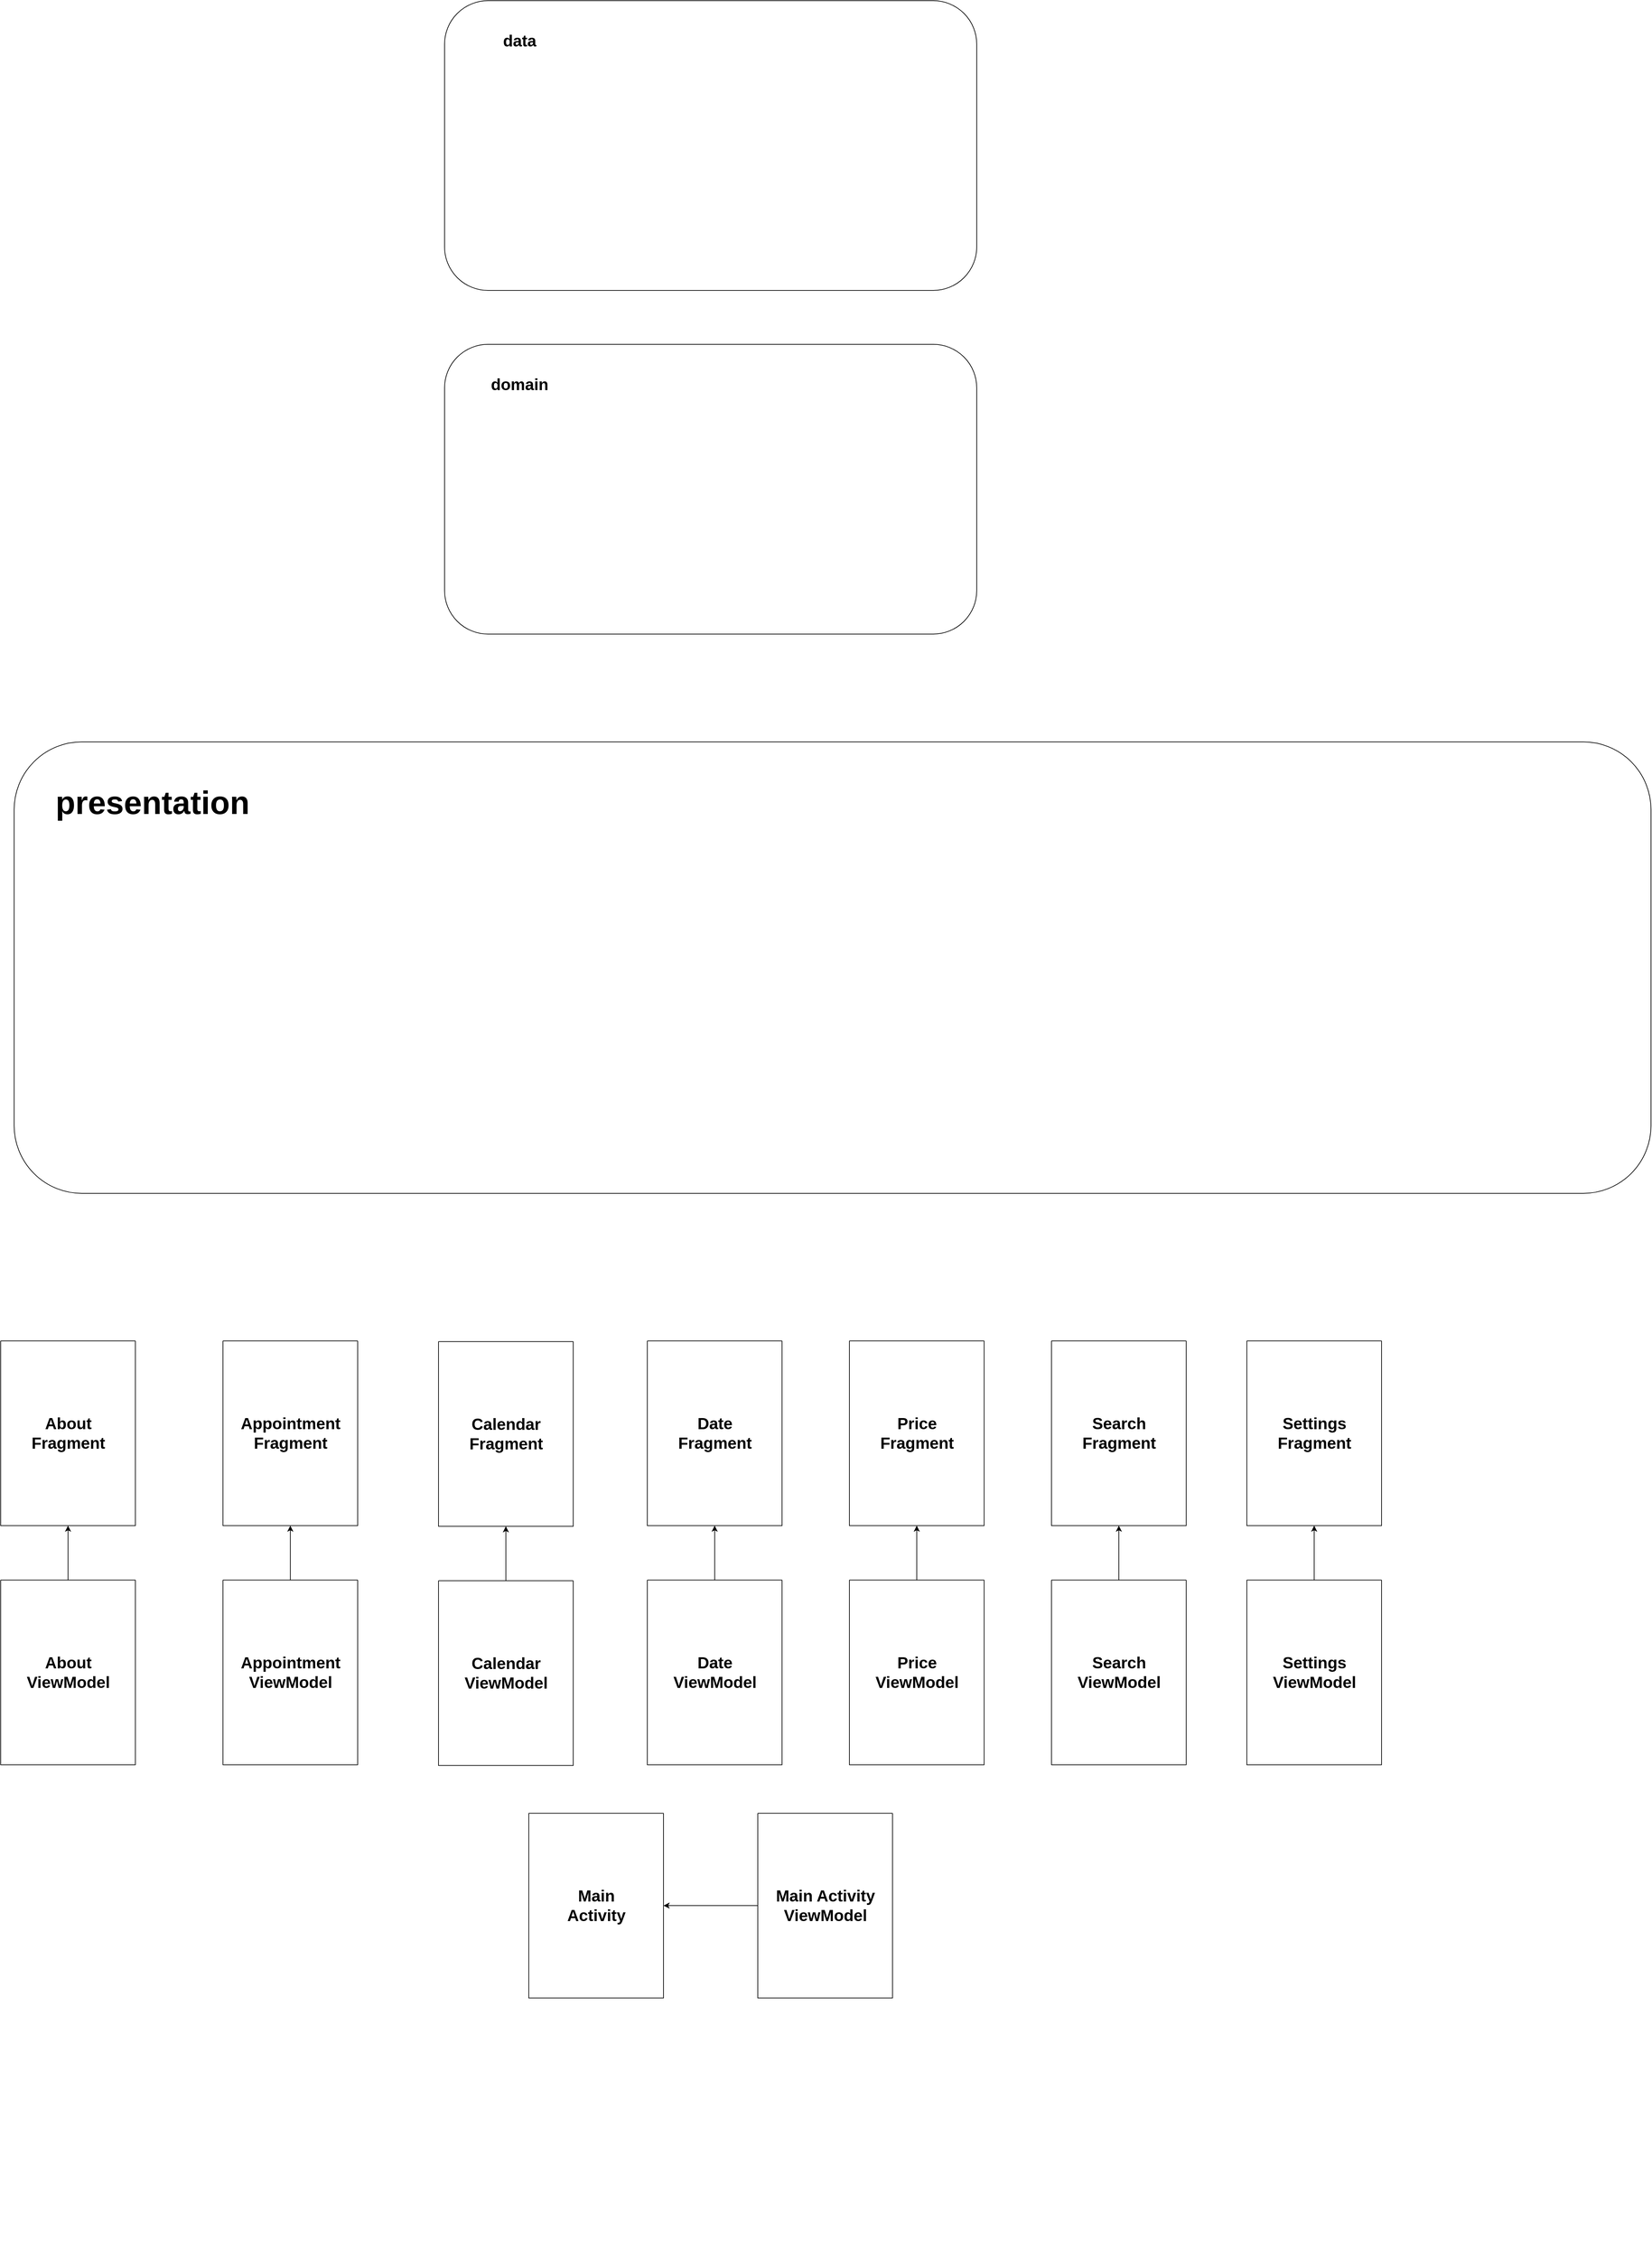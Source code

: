 <mxfile version="20.8.5" type="github">
  <diagram id="-fB192dCxYrc6BMrNV2s" name="Страница 1">
    <mxGraphModel dx="3503" dy="2761" grid="1" gridSize="10" guides="1" tooltips="1" connect="1" arrows="1" fold="1" page="1" pageScale="1" pageWidth="827" pageHeight="1169" math="0" shadow="0">
      <root>
        <mxCell id="0" />
        <mxCell id="1" parent="0" />
        <mxCell id="4gGjTpzzvBJ2QWFjTk4x-12" value="" style="rounded=1;whiteSpace=wrap;html=1;" vertex="1" parent="1">
          <mxGeometry x="19" y="-310" width="790" height="430" as="geometry" />
        </mxCell>
        <mxCell id="4gGjTpzzvBJ2QWFjTk4x-14" value="domain" style="text;strokeColor=none;fillColor=none;html=1;fontSize=24;fontStyle=1;verticalAlign=middle;align=center;" vertex="1" parent="1">
          <mxGeometry x="80" y="-270" width="100" height="40" as="geometry" />
        </mxCell>
        <mxCell id="4gGjTpzzvBJ2QWFjTk4x-15" value="" style="rounded=1;whiteSpace=wrap;html=1;" vertex="1" parent="1">
          <mxGeometry x="19" y="-820" width="790" height="430" as="geometry" />
        </mxCell>
        <mxCell id="4gGjTpzzvBJ2QWFjTk4x-16" value="data" style="text;strokeColor=none;fillColor=none;html=1;fontSize=24;fontStyle=1;verticalAlign=middle;align=center;" vertex="1" parent="1">
          <mxGeometry x="80" y="-780" width="100" height="40" as="geometry" />
        </mxCell>
        <mxCell id="4gGjTpzzvBJ2QWFjTk4x-28" value="" style="rounded=1;whiteSpace=wrap;html=1;" vertex="1" parent="1">
          <mxGeometry x="-620" y="280" width="2430" height="670" as="geometry" />
        </mxCell>
        <mxCell id="4gGjTpzzvBJ2QWFjTk4x-29" value="presentation" style="text;strokeColor=none;fillColor=none;html=1;fontSize=48;fontStyle=1;verticalAlign=middle;align=center;strokeWidth=3;" vertex="1" parent="1">
          <mxGeometry x="-500" y="350" width="170" height="40" as="geometry" />
        </mxCell>
        <mxCell id="4gGjTpzzvBJ2QWFjTk4x-31" value="" style="swimlane;startSize=0;" vertex="1" parent="1">
          <mxGeometry x="10" y="1170" width="200" height="274.074" as="geometry" />
        </mxCell>
        <mxCell id="4gGjTpzzvBJ2QWFjTk4x-93" value="Calendar&lt;br&gt;Fragment" style="text;strokeColor=none;fillColor=none;html=1;fontSize=24;fontStyle=1;verticalAlign=middle;align=center;strokeWidth=3;" vertex="1" parent="4gGjTpzzvBJ2QWFjTk4x-31">
          <mxGeometry x="50" y="117.04" width="100" height="40" as="geometry" />
        </mxCell>
        <mxCell id="4gGjTpzzvBJ2QWFjTk4x-82" style="edgeStyle=orthogonalEdgeStyle;rounded=0;orthogonalLoop=1;jettySize=auto;html=1;entryX=0.5;entryY=1;entryDx=0;entryDy=0;fontSize=48;" edge="1" parent="1" source="4gGjTpzzvBJ2QWFjTk4x-44" target="4gGjTpzzvBJ2QWFjTk4x-31">
          <mxGeometry relative="1" as="geometry" />
        </mxCell>
        <mxCell id="4gGjTpzzvBJ2QWFjTk4x-44" value="" style="swimlane;startSize=0;" vertex="1" parent="1">
          <mxGeometry x="10" y="1524.926" width="200" height="274.074" as="geometry" />
        </mxCell>
        <mxCell id="4gGjTpzzvBJ2QWFjTk4x-94" value="Calendar&lt;br&gt;ViewModel" style="text;strokeColor=none;fillColor=none;html=1;fontSize=24;fontStyle=1;verticalAlign=middle;align=center;strokeWidth=3;" vertex="1" parent="1">
          <mxGeometry x="60" y="1641.96" width="100" height="40" as="geometry" />
        </mxCell>
        <mxCell id="4gGjTpzzvBJ2QWFjTk4x-100" value="" style="swimlane;startSize=0;" vertex="1" parent="1">
          <mxGeometry x="-310" y="1169" width="200" height="274.074" as="geometry" />
        </mxCell>
        <mxCell id="4gGjTpzzvBJ2QWFjTk4x-101" value="Appointment&lt;br&gt;Fragment" style="text;strokeColor=none;fillColor=none;html=1;fontSize=24;fontStyle=1;verticalAlign=middle;align=center;strokeWidth=3;" vertex="1" parent="4gGjTpzzvBJ2QWFjTk4x-100">
          <mxGeometry x="50" y="117.04" width="100" height="40" as="geometry" />
        </mxCell>
        <mxCell id="4gGjTpzzvBJ2QWFjTk4x-102" style="edgeStyle=orthogonalEdgeStyle;rounded=0;orthogonalLoop=1;jettySize=auto;html=1;entryX=0.5;entryY=1;entryDx=0;entryDy=0;fontSize=48;" edge="1" source="4gGjTpzzvBJ2QWFjTk4x-103" target="4gGjTpzzvBJ2QWFjTk4x-100" parent="1">
          <mxGeometry relative="1" as="geometry" />
        </mxCell>
        <mxCell id="4gGjTpzzvBJ2QWFjTk4x-103" value="" style="swimlane;startSize=0;" vertex="1" parent="1">
          <mxGeometry x="-310" y="1523.926" width="200" height="274.074" as="geometry" />
        </mxCell>
        <mxCell id="4gGjTpzzvBJ2QWFjTk4x-104" value="Appointment&lt;br&gt;ViewModel" style="text;strokeColor=none;fillColor=none;html=1;fontSize=24;fontStyle=1;verticalAlign=middle;align=center;strokeWidth=3;" vertex="1" parent="1">
          <mxGeometry x="-260" y="1640.96" width="100" height="40" as="geometry" />
        </mxCell>
        <mxCell id="4gGjTpzzvBJ2QWFjTk4x-105" value="" style="swimlane;startSize=0;" vertex="1" parent="1">
          <mxGeometry x="320" y="1169" width="200" height="274.074" as="geometry" />
        </mxCell>
        <mxCell id="4gGjTpzzvBJ2QWFjTk4x-106" value="Date&lt;br&gt;Fragment" style="text;strokeColor=none;fillColor=none;html=1;fontSize=24;fontStyle=1;verticalAlign=middle;align=center;strokeWidth=3;" vertex="1" parent="4gGjTpzzvBJ2QWFjTk4x-105">
          <mxGeometry x="50" y="117.04" width="100" height="40" as="geometry" />
        </mxCell>
        <mxCell id="4gGjTpzzvBJ2QWFjTk4x-107" style="edgeStyle=orthogonalEdgeStyle;rounded=0;orthogonalLoop=1;jettySize=auto;html=1;entryX=0.5;entryY=1;entryDx=0;entryDy=0;fontSize=48;" edge="1" source="4gGjTpzzvBJ2QWFjTk4x-108" target="4gGjTpzzvBJ2QWFjTk4x-105" parent="1">
          <mxGeometry relative="1" as="geometry" />
        </mxCell>
        <mxCell id="4gGjTpzzvBJ2QWFjTk4x-108" value="" style="swimlane;startSize=0;" vertex="1" parent="1">
          <mxGeometry x="320" y="1523.926" width="200" height="274.074" as="geometry" />
        </mxCell>
        <mxCell id="4gGjTpzzvBJ2QWFjTk4x-109" value="Date&lt;br&gt;ViewModel" style="text;strokeColor=none;fillColor=none;html=1;fontSize=24;fontStyle=1;verticalAlign=middle;align=center;strokeWidth=3;" vertex="1" parent="1">
          <mxGeometry x="370" y="1640.96" width="100" height="40" as="geometry" />
        </mxCell>
        <mxCell id="4gGjTpzzvBJ2QWFjTk4x-110" value="" style="swimlane;startSize=0;" vertex="1" parent="1">
          <mxGeometry x="620" y="1169" width="200" height="274.074" as="geometry" />
        </mxCell>
        <mxCell id="4gGjTpzzvBJ2QWFjTk4x-111" value="Price&lt;br&gt;Fragment" style="text;strokeColor=none;fillColor=none;html=1;fontSize=24;fontStyle=1;verticalAlign=middle;align=center;strokeWidth=3;" vertex="1" parent="4gGjTpzzvBJ2QWFjTk4x-110">
          <mxGeometry x="50" y="117.04" width="100" height="40" as="geometry" />
        </mxCell>
        <mxCell id="4gGjTpzzvBJ2QWFjTk4x-112" style="edgeStyle=orthogonalEdgeStyle;rounded=0;orthogonalLoop=1;jettySize=auto;html=1;entryX=0.5;entryY=1;entryDx=0;entryDy=0;fontSize=48;" edge="1" source="4gGjTpzzvBJ2QWFjTk4x-113" target="4gGjTpzzvBJ2QWFjTk4x-110" parent="1">
          <mxGeometry relative="1" as="geometry" />
        </mxCell>
        <mxCell id="4gGjTpzzvBJ2QWFjTk4x-113" value="" style="swimlane;startSize=0;" vertex="1" parent="1">
          <mxGeometry x="620" y="1523.926" width="200" height="274.074" as="geometry" />
        </mxCell>
        <mxCell id="4gGjTpzzvBJ2QWFjTk4x-114" value="Price&lt;br&gt;ViewModel" style="text;strokeColor=none;fillColor=none;html=1;fontSize=24;fontStyle=1;verticalAlign=middle;align=center;strokeWidth=3;" vertex="1" parent="1">
          <mxGeometry x="670" y="1640.96" width="100" height="40" as="geometry" />
        </mxCell>
        <mxCell id="4gGjTpzzvBJ2QWFjTk4x-115" value="" style="swimlane;startSize=0;" vertex="1" parent="1">
          <mxGeometry x="920" y="1169" width="200" height="274.074" as="geometry" />
        </mxCell>
        <mxCell id="4gGjTpzzvBJ2QWFjTk4x-116" value="Search&lt;br&gt;Fragment" style="text;strokeColor=none;fillColor=none;html=1;fontSize=24;fontStyle=1;verticalAlign=middle;align=center;strokeWidth=3;" vertex="1" parent="4gGjTpzzvBJ2QWFjTk4x-115">
          <mxGeometry x="50" y="117.04" width="100" height="40" as="geometry" />
        </mxCell>
        <mxCell id="4gGjTpzzvBJ2QWFjTk4x-117" style="edgeStyle=orthogonalEdgeStyle;rounded=0;orthogonalLoop=1;jettySize=auto;html=1;entryX=0.5;entryY=1;entryDx=0;entryDy=0;fontSize=48;" edge="1" source="4gGjTpzzvBJ2QWFjTk4x-118" target="4gGjTpzzvBJ2QWFjTk4x-115" parent="1">
          <mxGeometry relative="1" as="geometry" />
        </mxCell>
        <mxCell id="4gGjTpzzvBJ2QWFjTk4x-118" value="" style="swimlane;startSize=0;" vertex="1" parent="1">
          <mxGeometry x="920" y="1523.926" width="200" height="274.074" as="geometry" />
        </mxCell>
        <mxCell id="4gGjTpzzvBJ2QWFjTk4x-119" value="Search&lt;br&gt;ViewModel" style="text;strokeColor=none;fillColor=none;html=1;fontSize=24;fontStyle=1;verticalAlign=middle;align=center;strokeWidth=3;" vertex="1" parent="1">
          <mxGeometry x="970" y="1640.96" width="100" height="40" as="geometry" />
        </mxCell>
        <mxCell id="4gGjTpzzvBJ2QWFjTk4x-120" value="" style="swimlane;startSize=0;" vertex="1" parent="1">
          <mxGeometry x="1210" y="1169" width="200" height="274.074" as="geometry" />
        </mxCell>
        <mxCell id="4gGjTpzzvBJ2QWFjTk4x-121" value="Settings&lt;br&gt;Fragment" style="text;strokeColor=none;fillColor=none;html=1;fontSize=24;fontStyle=1;verticalAlign=middle;align=center;strokeWidth=3;" vertex="1" parent="4gGjTpzzvBJ2QWFjTk4x-120">
          <mxGeometry x="50" y="117.04" width="100" height="40" as="geometry" />
        </mxCell>
        <mxCell id="4gGjTpzzvBJ2QWFjTk4x-122" style="edgeStyle=orthogonalEdgeStyle;rounded=0;orthogonalLoop=1;jettySize=auto;html=1;entryX=0.5;entryY=1;entryDx=0;entryDy=0;fontSize=48;" edge="1" source="4gGjTpzzvBJ2QWFjTk4x-123" target="4gGjTpzzvBJ2QWFjTk4x-120" parent="1">
          <mxGeometry relative="1" as="geometry" />
        </mxCell>
        <mxCell id="4gGjTpzzvBJ2QWFjTk4x-123" value="" style="swimlane;startSize=0;" vertex="1" parent="1">
          <mxGeometry x="1210" y="1523.926" width="200" height="274.074" as="geometry" />
        </mxCell>
        <mxCell id="4gGjTpzzvBJ2QWFjTk4x-124" value="Settings&lt;br&gt;ViewModel" style="text;strokeColor=none;fillColor=none;html=1;fontSize=24;fontStyle=1;verticalAlign=middle;align=center;strokeWidth=3;" vertex="1" parent="1">
          <mxGeometry x="1260" y="1640.96" width="100" height="40" as="geometry" />
        </mxCell>
        <mxCell id="4gGjTpzzvBJ2QWFjTk4x-127" value="" style="group" vertex="1" connectable="0" parent="1">
          <mxGeometry x="-640" y="1169" width="200" height="629" as="geometry" />
        </mxCell>
        <mxCell id="4gGjTpzzvBJ2QWFjTk4x-95" value="" style="swimlane;startSize=0;" vertex="1" parent="4gGjTpzzvBJ2QWFjTk4x-127">
          <mxGeometry width="200" height="274.074" as="geometry" />
        </mxCell>
        <mxCell id="4gGjTpzzvBJ2QWFjTk4x-96" value="About&lt;br&gt;Fragment" style="text;strokeColor=none;fillColor=none;html=1;fontSize=24;fontStyle=1;verticalAlign=middle;align=center;strokeWidth=3;" vertex="1" parent="4gGjTpzzvBJ2QWFjTk4x-95">
          <mxGeometry x="50" y="117.04" width="100" height="40" as="geometry" />
        </mxCell>
        <mxCell id="4gGjTpzzvBJ2QWFjTk4x-97" style="edgeStyle=orthogonalEdgeStyle;rounded=0;orthogonalLoop=1;jettySize=auto;html=1;entryX=0.5;entryY=1;entryDx=0;entryDy=0;fontSize=48;" edge="1" source="4gGjTpzzvBJ2QWFjTk4x-98" target="4gGjTpzzvBJ2QWFjTk4x-95" parent="4gGjTpzzvBJ2QWFjTk4x-127">
          <mxGeometry relative="1" as="geometry" />
        </mxCell>
        <mxCell id="4gGjTpzzvBJ2QWFjTk4x-98" value="" style="swimlane;startSize=0;" vertex="1" parent="4gGjTpzzvBJ2QWFjTk4x-127">
          <mxGeometry y="354.926" width="200" height="274.074" as="geometry" />
        </mxCell>
        <mxCell id="4gGjTpzzvBJ2QWFjTk4x-99" value="About&lt;br&gt;ViewModel" style="text;strokeColor=none;fillColor=none;html=1;fontSize=24;fontStyle=1;verticalAlign=middle;align=center;strokeWidth=3;" vertex="1" parent="4gGjTpzzvBJ2QWFjTk4x-127">
          <mxGeometry x="50" y="471.96" width="100" height="40" as="geometry" />
        </mxCell>
        <mxCell id="4gGjTpzzvBJ2QWFjTk4x-136" value="" style="group" vertex="1" connectable="0" parent="1">
          <mxGeometry x="360" y="1900" width="200" height="629" as="geometry" />
        </mxCell>
        <mxCell id="4gGjTpzzvBJ2QWFjTk4x-137" value="" style="swimlane;startSize=0;" vertex="1" parent="4gGjTpzzvBJ2QWFjTk4x-136">
          <mxGeometry x="-216" y="-30" width="200" height="274.074" as="geometry" />
        </mxCell>
        <mxCell id="4gGjTpzzvBJ2QWFjTk4x-138" value="Main&lt;br&gt;Activity" style="text;strokeColor=none;fillColor=none;html=1;fontSize=24;fontStyle=1;verticalAlign=middle;align=center;strokeWidth=3;" vertex="1" parent="4gGjTpzzvBJ2QWFjTk4x-137">
          <mxGeometry x="50" y="117.04" width="100" height="40" as="geometry" />
        </mxCell>
        <mxCell id="4gGjTpzzvBJ2QWFjTk4x-142" style="edgeStyle=orthogonalEdgeStyle;rounded=0;orthogonalLoop=1;jettySize=auto;html=1;entryX=1;entryY=0.5;entryDx=0;entryDy=0;fontSize=48;" edge="1" parent="1" source="4gGjTpzzvBJ2QWFjTk4x-140" target="4gGjTpzzvBJ2QWFjTk4x-137">
          <mxGeometry relative="1" as="geometry" />
        </mxCell>
        <mxCell id="4gGjTpzzvBJ2QWFjTk4x-140" value="" style="swimlane;startSize=0;" vertex="1" parent="1">
          <mxGeometry x="484" y="1869.996" width="200" height="274.074" as="geometry" />
        </mxCell>
        <mxCell id="4gGjTpzzvBJ2QWFjTk4x-141" value="Main Activity&lt;br&gt;ViewModel" style="text;strokeColor=none;fillColor=none;html=1;fontSize=24;fontStyle=1;verticalAlign=middle;align=center;strokeWidth=3;" vertex="1" parent="1">
          <mxGeometry x="534" y="1987.03" width="100" height="40" as="geometry" />
        </mxCell>
      </root>
    </mxGraphModel>
  </diagram>
</mxfile>
